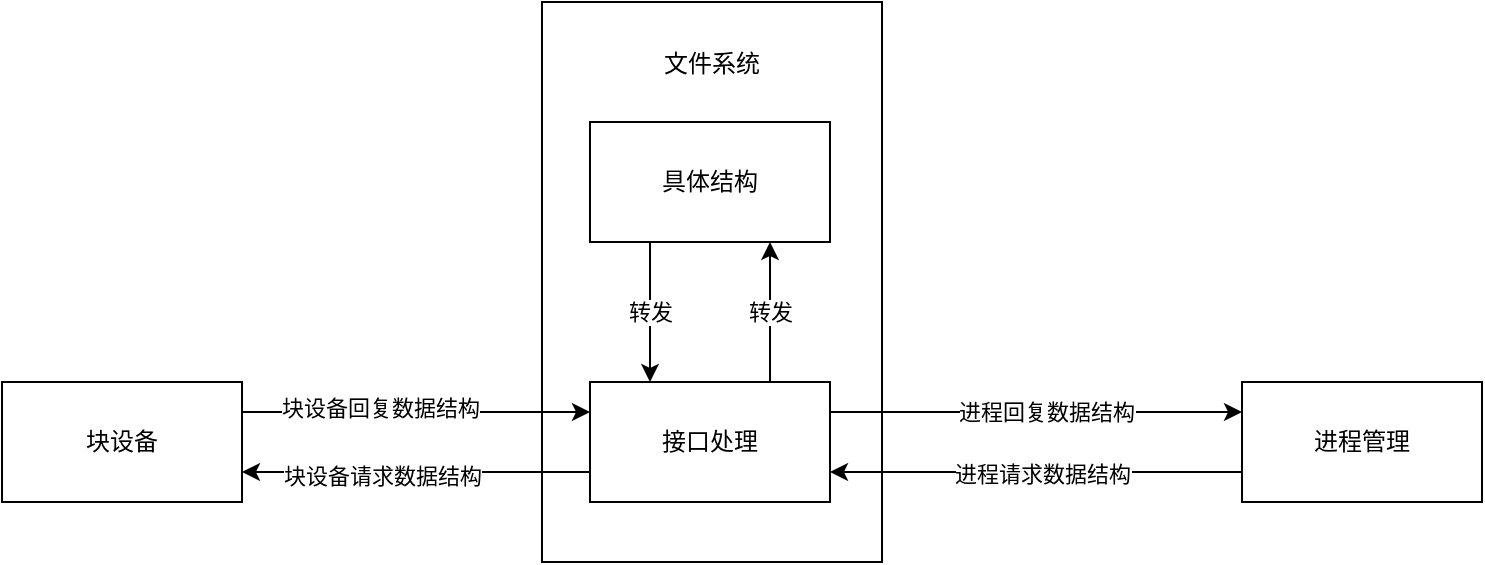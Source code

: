 <mxfile version="20.8.23" type="github">
  <diagram name="第 1 页" id="Sf_LvGfP0ODn8piMGRR6">
    <mxGraphModel dx="1434" dy="732" grid="1" gridSize="10" guides="1" tooltips="1" connect="1" arrows="1" fold="1" page="1" pageScale="1" pageWidth="827" pageHeight="1169" math="0" shadow="0">
      <root>
        <mxCell id="0" />
        <mxCell id="1" parent="0" />
        <mxCell id="qxkgOavafRmBN6nMyVgX-1" value="文件系统" style="rounded=0;whiteSpace=wrap;html=1;verticalAlign=top;spacingTop=17;" vertex="1" parent="1">
          <mxGeometry x="330" y="200" width="170" height="280" as="geometry" />
        </mxCell>
        <mxCell id="qxkgOavafRmBN6nMyVgX-6" value="转发" style="edgeStyle=orthogonalEdgeStyle;rounded=0;orthogonalLoop=1;jettySize=auto;html=1;exitX=0.75;exitY=0;exitDx=0;exitDy=0;entryX=0.75;entryY=1;entryDx=0;entryDy=0;" edge="1" parent="1" source="qxkgOavafRmBN6nMyVgX-2" target="qxkgOavafRmBN6nMyVgX-3">
          <mxGeometry relative="1" as="geometry" />
        </mxCell>
        <mxCell id="qxkgOavafRmBN6nMyVgX-11" style="edgeStyle=orthogonalEdgeStyle;rounded=0;orthogonalLoop=1;jettySize=auto;html=1;exitX=0;exitY=0.75;exitDx=0;exitDy=0;entryX=1;entryY=0.75;entryDx=0;entryDy=0;" edge="1" parent="1" source="qxkgOavafRmBN6nMyVgX-2" target="qxkgOavafRmBN6nMyVgX-8">
          <mxGeometry relative="1" as="geometry" />
        </mxCell>
        <mxCell id="qxkgOavafRmBN6nMyVgX-18" value="块设备请求数据结构" style="edgeLabel;html=1;align=center;verticalAlign=middle;resizable=0;points=[];" vertex="1" connectable="0" parent="qxkgOavafRmBN6nMyVgX-11">
          <mxGeometry x="0.333" y="2" relative="1" as="geometry">
            <mxPoint x="12" as="offset" />
          </mxGeometry>
        </mxCell>
        <mxCell id="qxkgOavafRmBN6nMyVgX-13" value="进程回复数据结构" style="edgeStyle=orthogonalEdgeStyle;rounded=0;orthogonalLoop=1;jettySize=auto;html=1;exitX=1;exitY=0.25;exitDx=0;exitDy=0;entryX=0;entryY=0.25;entryDx=0;entryDy=0;spacingLeft=9;" edge="1" parent="1" source="qxkgOavafRmBN6nMyVgX-2" target="qxkgOavafRmBN6nMyVgX-4">
          <mxGeometry relative="1" as="geometry" />
        </mxCell>
        <mxCell id="qxkgOavafRmBN6nMyVgX-2" value="接口处理" style="rounded=0;whiteSpace=wrap;html=1;" vertex="1" parent="1">
          <mxGeometry x="354" y="390" width="120" height="60" as="geometry" />
        </mxCell>
        <mxCell id="qxkgOavafRmBN6nMyVgX-5" value="转发" style="edgeStyle=orthogonalEdgeStyle;rounded=0;orthogonalLoop=1;jettySize=auto;html=1;exitX=0.25;exitY=1;exitDx=0;exitDy=0;entryX=0.25;entryY=0;entryDx=0;entryDy=0;" edge="1" parent="1" source="qxkgOavafRmBN6nMyVgX-3" target="qxkgOavafRmBN6nMyVgX-2">
          <mxGeometry relative="1" as="geometry" />
        </mxCell>
        <mxCell id="qxkgOavafRmBN6nMyVgX-3" value="具体结构" style="rounded=0;whiteSpace=wrap;html=1;" vertex="1" parent="1">
          <mxGeometry x="354" y="260" width="120" height="60" as="geometry" />
        </mxCell>
        <mxCell id="qxkgOavafRmBN6nMyVgX-14" style="edgeStyle=orthogonalEdgeStyle;rounded=0;orthogonalLoop=1;jettySize=auto;html=1;exitX=0;exitY=0.75;exitDx=0;exitDy=0;entryX=1;entryY=0.75;entryDx=0;entryDy=0;" edge="1" parent="1" source="qxkgOavafRmBN6nMyVgX-4" target="qxkgOavafRmBN6nMyVgX-2">
          <mxGeometry relative="1" as="geometry" />
        </mxCell>
        <mxCell id="qxkgOavafRmBN6nMyVgX-16" value="进程请求数据结构" style="edgeLabel;html=1;align=center;verticalAlign=middle;resizable=0;points=[];" vertex="1" connectable="0" parent="qxkgOavafRmBN6nMyVgX-14">
          <mxGeometry x="0.223" y="1" relative="1" as="geometry">
            <mxPoint x="26" as="offset" />
          </mxGeometry>
        </mxCell>
        <mxCell id="qxkgOavafRmBN6nMyVgX-4" value="进程管理" style="rounded=0;whiteSpace=wrap;html=1;" vertex="1" parent="1">
          <mxGeometry x="680" y="390" width="120" height="60" as="geometry" />
        </mxCell>
        <mxCell id="qxkgOavafRmBN6nMyVgX-12" style="edgeStyle=orthogonalEdgeStyle;rounded=0;orthogonalLoop=1;jettySize=auto;html=1;exitX=1;exitY=0.25;exitDx=0;exitDy=0;entryX=0;entryY=0.25;entryDx=0;entryDy=0;" edge="1" parent="1" source="qxkgOavafRmBN6nMyVgX-8" target="qxkgOavafRmBN6nMyVgX-2">
          <mxGeometry relative="1" as="geometry" />
        </mxCell>
        <mxCell id="qxkgOavafRmBN6nMyVgX-17" value="块设备回复数据结构" style="edgeLabel;html=1;align=center;verticalAlign=middle;resizable=0;points=[];" vertex="1" connectable="0" parent="qxkgOavafRmBN6nMyVgX-12">
          <mxGeometry x="-0.207" y="2" relative="1" as="geometry">
            <mxPoint as="offset" />
          </mxGeometry>
        </mxCell>
        <mxCell id="qxkgOavafRmBN6nMyVgX-8" value="块设备" style="rounded=0;whiteSpace=wrap;html=1;" vertex="1" parent="1">
          <mxGeometry x="60" y="390" width="120" height="60" as="geometry" />
        </mxCell>
      </root>
    </mxGraphModel>
  </diagram>
</mxfile>
